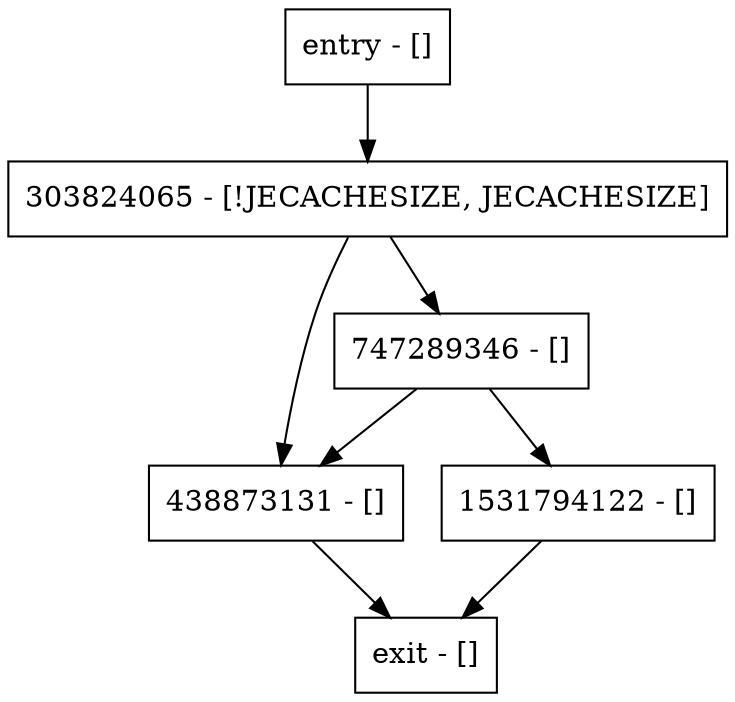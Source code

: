 digraph <init> {
node [shape=record];
entry [label="entry - []"];
exit [label="exit - []"];
747289346 [label="747289346 - []"];
438873131 [label="438873131 - []"];
303824065 [label="303824065 - [!JECACHESIZE, JECACHESIZE]"];
1531794122 [label="1531794122 - []"];
entry;
exit;
entry -> 303824065;
747289346 -> 438873131;
747289346 -> 1531794122;
438873131 -> exit;
303824065 -> 747289346;
303824065 -> 438873131;
1531794122 -> exit;
}
